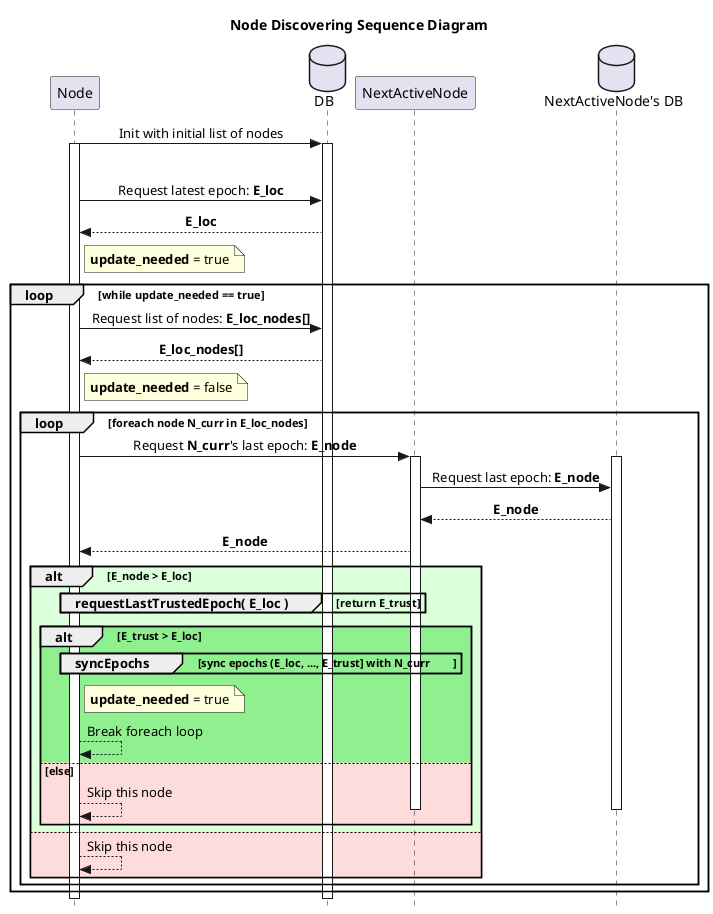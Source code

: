 @startuml Node Discovering Sequence

skinparam Style strictuml
skinparam SequenceMessageAlign center
hide empty description
title Node Discovering Sequence Diagram

participant Node as node
database DB as db
participant NextActiveNode as cnode
database "NextActiveNode's DB" as cdb

node -> db : Init with initial list of nodes
activate node
activate db
|||
node -> db : Request latest epoch: **E_loc**
db --> node : **E_loc**

note right of node
    **update_needed** = true
end note
loop while **update_needed** == true
node -> db : Request list of nodes: **E_loc_nodes[]**
db --> node : **E_loc_nodes[]**

note right of node
    **update_needed** = false
end note

loop foreach node N_curr in E_loc_nodes
    node -> cnode : Request **N_curr**'s last epoch: **E_node**
    activate cnode
    activate cdb
    cnode -> cdb : Request last epoch: **E_node**
    cdb --> cnode : **E_node**
    cnode --> node : **E_node**

    alt #DCFFDC **E_node** > **E_loc**

        group requestLastTrustedEpoch( E_loc ) [return **E_trust**]
        end

        alt #90F090 **E_trust** > **E_loc**
            group syncEpochs [sync epochs (E_loc, ..., E_trust] with N_curr        ]
            end
            note right of node
                **update_needed** = true
            end note
            node --> node : Break foreach loop
        else #FFDCDC else
            node --> node : Skip this node
            deactivate cdb
            deactivate cnode
        end
    else #FFDCDC
        node --> node : Skip this node
    end
end
end
deactivate db
deactivate node

@enduml